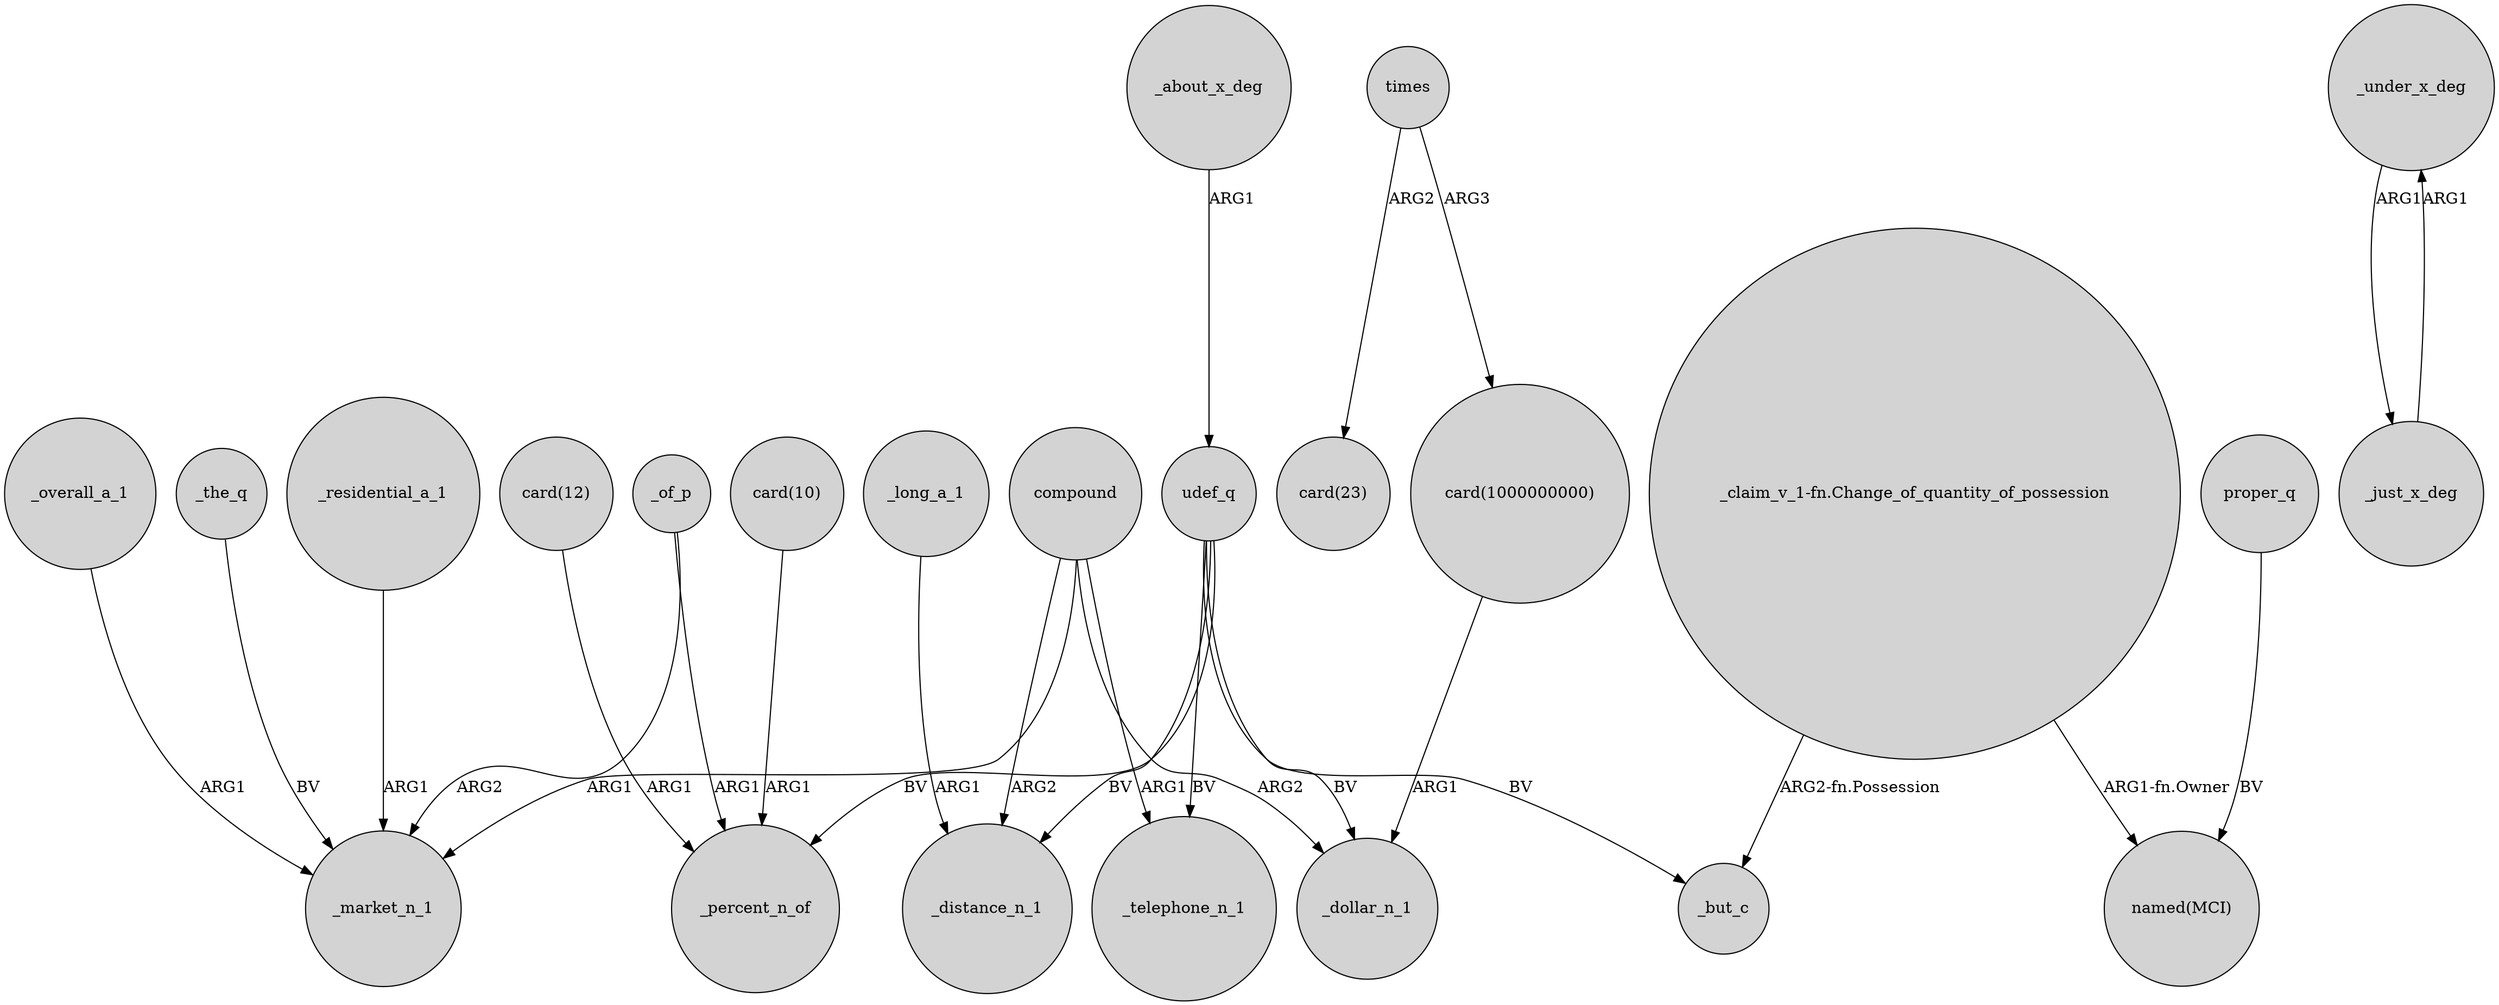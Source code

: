 digraph {
	node [shape=circle style=filled]
	"card(1000000000)" -> _dollar_n_1 [label=ARG1]
	udef_q -> _telephone_n_1 [label=BV]
	udef_q -> _distance_n_1 [label=BV]
	proper_q -> "named(MCI)" [label=BV]
	compound -> _distance_n_1 [label=ARG2]
	_under_x_deg -> _just_x_deg [label=ARG1]
	compound -> _dollar_n_1 [label=ARG2]
	_overall_a_1 -> _market_n_1 [label=ARG1]
	times -> "card(1000000000)" [label=ARG3]
	_of_p -> _percent_n_of [label=ARG1]
	"_claim_v_1-fn.Change_of_quantity_of_possession" -> "named(MCI)" [label="ARG1-fn.Owner"]
	_the_q -> _market_n_1 [label=BV]
	udef_q -> _but_c [label=BV]
	compound -> _telephone_n_1 [label=ARG1]
	_about_x_deg -> udef_q [label=ARG1]
	_just_x_deg -> _under_x_deg [label=ARG1]
	udef_q -> _percent_n_of [label=BV]
	_long_a_1 -> _distance_n_1 [label=ARG1]
	_residential_a_1 -> _market_n_1 [label=ARG1]
	"_claim_v_1-fn.Change_of_quantity_of_possession" -> _but_c [label="ARG2-fn.Possession"]
	"card(12)" -> _percent_n_of [label=ARG1]
	"card(10)" -> _percent_n_of [label=ARG1]
	udef_q -> _dollar_n_1 [label=BV]
	_of_p -> _market_n_1 [label=ARG2]
	compound -> _market_n_1 [label=ARG1]
	times -> "card(23)" [label=ARG2]
}

